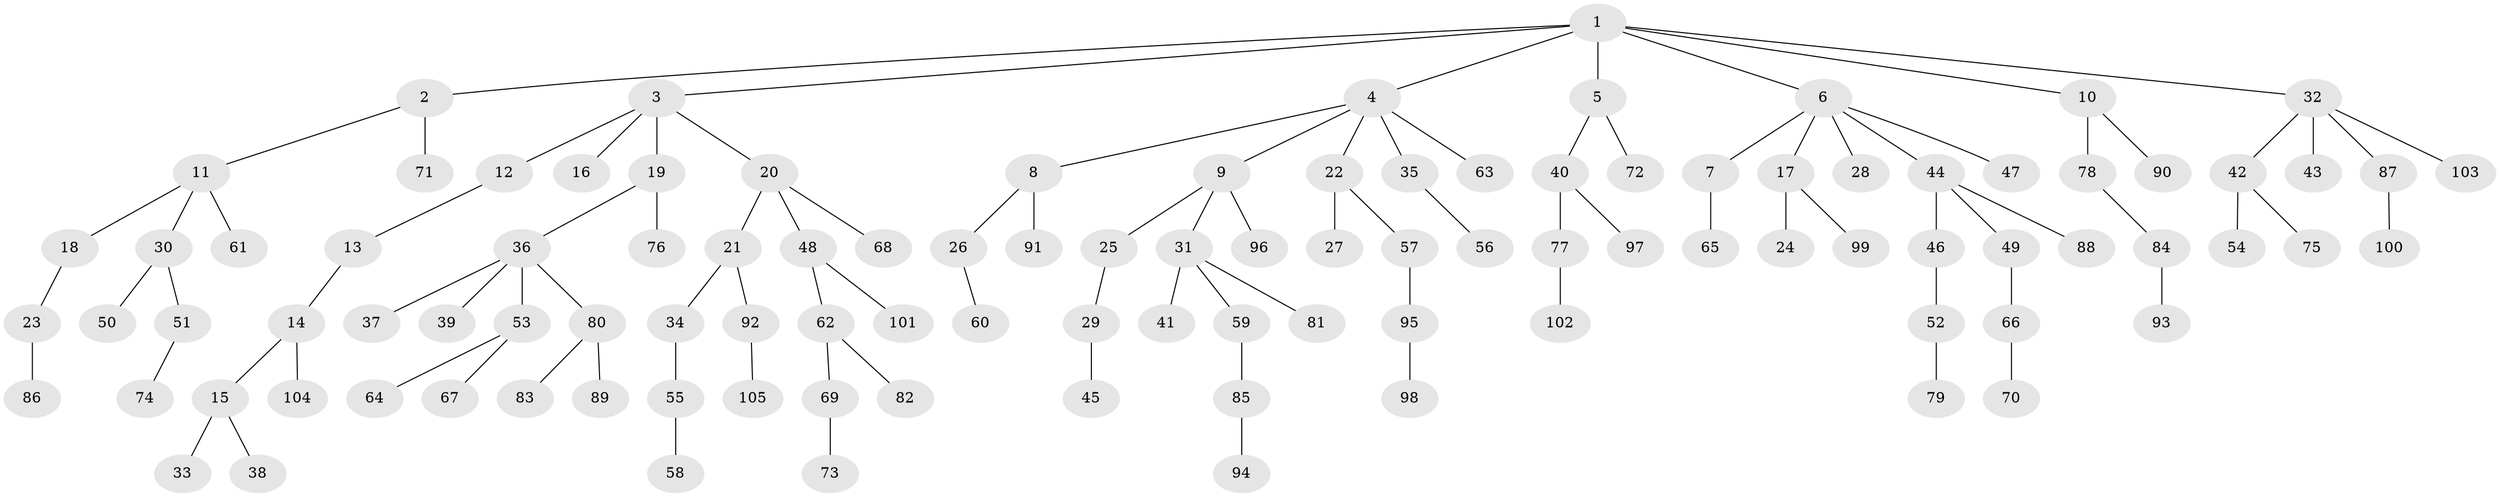 // Generated by graph-tools (version 1.1) at 2025/15/03/09/25 04:15:28]
// undirected, 105 vertices, 104 edges
graph export_dot {
graph [start="1"]
  node [color=gray90,style=filled];
  1;
  2;
  3;
  4;
  5;
  6;
  7;
  8;
  9;
  10;
  11;
  12;
  13;
  14;
  15;
  16;
  17;
  18;
  19;
  20;
  21;
  22;
  23;
  24;
  25;
  26;
  27;
  28;
  29;
  30;
  31;
  32;
  33;
  34;
  35;
  36;
  37;
  38;
  39;
  40;
  41;
  42;
  43;
  44;
  45;
  46;
  47;
  48;
  49;
  50;
  51;
  52;
  53;
  54;
  55;
  56;
  57;
  58;
  59;
  60;
  61;
  62;
  63;
  64;
  65;
  66;
  67;
  68;
  69;
  70;
  71;
  72;
  73;
  74;
  75;
  76;
  77;
  78;
  79;
  80;
  81;
  82;
  83;
  84;
  85;
  86;
  87;
  88;
  89;
  90;
  91;
  92;
  93;
  94;
  95;
  96;
  97;
  98;
  99;
  100;
  101;
  102;
  103;
  104;
  105;
  1 -- 2;
  1 -- 3;
  1 -- 4;
  1 -- 5;
  1 -- 6;
  1 -- 10;
  1 -- 32;
  2 -- 11;
  2 -- 71;
  3 -- 12;
  3 -- 16;
  3 -- 19;
  3 -- 20;
  4 -- 8;
  4 -- 9;
  4 -- 22;
  4 -- 35;
  4 -- 63;
  5 -- 40;
  5 -- 72;
  6 -- 7;
  6 -- 17;
  6 -- 28;
  6 -- 44;
  6 -- 47;
  7 -- 65;
  8 -- 26;
  8 -- 91;
  9 -- 25;
  9 -- 31;
  9 -- 96;
  10 -- 78;
  10 -- 90;
  11 -- 18;
  11 -- 30;
  11 -- 61;
  12 -- 13;
  13 -- 14;
  14 -- 15;
  14 -- 104;
  15 -- 33;
  15 -- 38;
  17 -- 24;
  17 -- 99;
  18 -- 23;
  19 -- 36;
  19 -- 76;
  20 -- 21;
  20 -- 48;
  20 -- 68;
  21 -- 34;
  21 -- 92;
  22 -- 27;
  22 -- 57;
  23 -- 86;
  25 -- 29;
  26 -- 60;
  29 -- 45;
  30 -- 50;
  30 -- 51;
  31 -- 41;
  31 -- 59;
  31 -- 81;
  32 -- 42;
  32 -- 43;
  32 -- 87;
  32 -- 103;
  34 -- 55;
  35 -- 56;
  36 -- 37;
  36 -- 39;
  36 -- 53;
  36 -- 80;
  40 -- 77;
  40 -- 97;
  42 -- 54;
  42 -- 75;
  44 -- 46;
  44 -- 49;
  44 -- 88;
  46 -- 52;
  48 -- 62;
  48 -- 101;
  49 -- 66;
  51 -- 74;
  52 -- 79;
  53 -- 64;
  53 -- 67;
  55 -- 58;
  57 -- 95;
  59 -- 85;
  62 -- 69;
  62 -- 82;
  66 -- 70;
  69 -- 73;
  77 -- 102;
  78 -- 84;
  80 -- 83;
  80 -- 89;
  84 -- 93;
  85 -- 94;
  87 -- 100;
  92 -- 105;
  95 -- 98;
}

